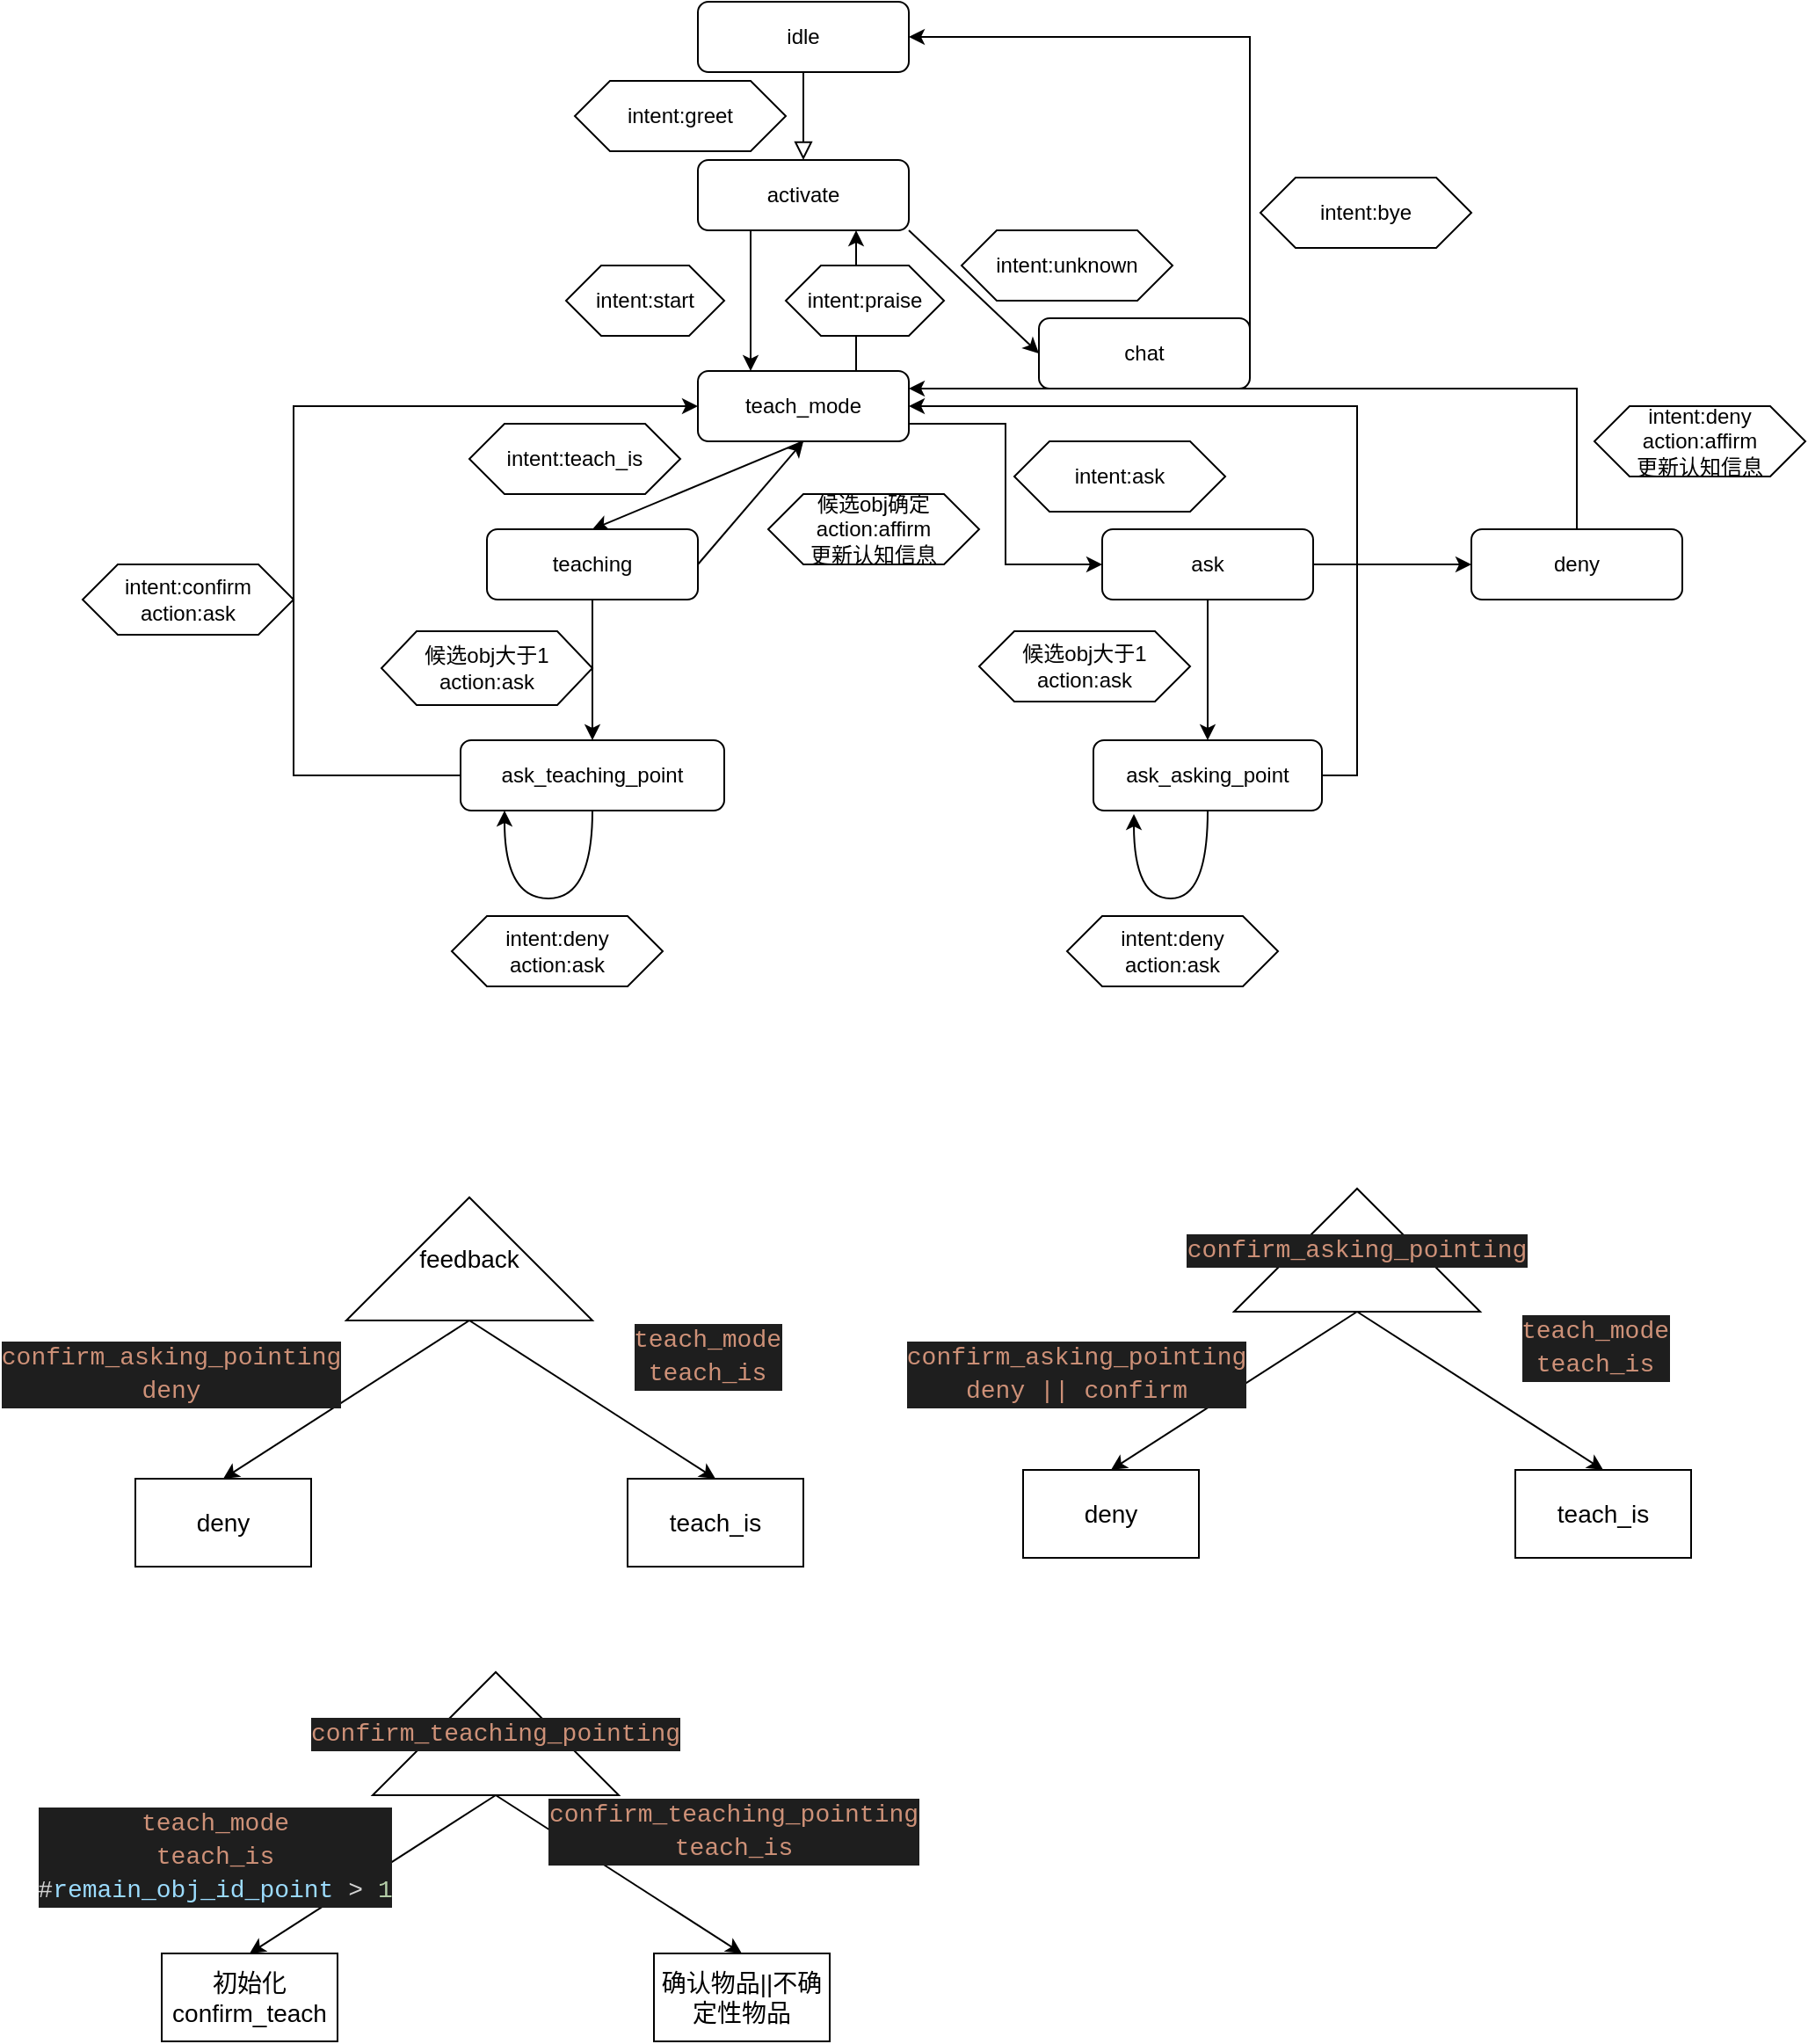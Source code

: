 <mxfile version="16.4.6" type="github">
  <diagram id="D6BylBkNNL8FtkSG672A" name="Page-1">
    <mxGraphModel dx="1650" dy="898" grid="1" gridSize="10" guides="1" tooltips="1" connect="1" arrows="1" fold="1" page="1" pageScale="1" pageWidth="1169" pageHeight="1654" math="0" shadow="0">
      <root>
        <mxCell id="0" />
        <mxCell id="1" parent="0" />
        <mxCell id="P8GiVf-amTZCyg1b9BKk-1" value="" style="rounded=0;html=1;jettySize=auto;orthogonalLoop=1;fontSize=11;endArrow=block;endFill=0;endSize=8;strokeWidth=1;shadow=0;labelBackgroundColor=none;edgeStyle=orthogonalEdgeStyle;entryX=0.5;entryY=0;entryDx=0;entryDy=0;" edge="1" parent="1" source="P8GiVf-amTZCyg1b9BKk-2" target="P8GiVf-amTZCyg1b9BKk-5">
          <mxGeometry relative="1" as="geometry">
            <mxPoint x="460" y="70" as="targetPoint" />
          </mxGeometry>
        </mxCell>
        <mxCell id="P8GiVf-amTZCyg1b9BKk-2" value="idle" style="rounded=1;whiteSpace=wrap;html=1;fontSize=12;glass=0;strokeWidth=1;shadow=0;" vertex="1" parent="1">
          <mxGeometry x="400" width="120" height="40" as="geometry" />
        </mxCell>
        <mxCell id="P8GiVf-amTZCyg1b9BKk-3" style="rounded=0;orthogonalLoop=1;jettySize=auto;html=1;exitX=1;exitY=1;exitDx=0;exitDy=0;entryX=0;entryY=0.5;entryDx=0;entryDy=0;" edge="1" parent="1" source="P8GiVf-amTZCyg1b9BKk-5" target="P8GiVf-amTZCyg1b9BKk-12">
          <mxGeometry relative="1" as="geometry" />
        </mxCell>
        <mxCell id="P8GiVf-amTZCyg1b9BKk-4" style="edgeStyle=orthogonalEdgeStyle;curved=1;rounded=0;orthogonalLoop=1;jettySize=auto;html=1;exitX=0.25;exitY=1;exitDx=0;exitDy=0;entryX=0.25;entryY=0;entryDx=0;entryDy=0;" edge="1" parent="1" source="P8GiVf-amTZCyg1b9BKk-5" target="P8GiVf-amTZCyg1b9BKk-9">
          <mxGeometry relative="1" as="geometry" />
        </mxCell>
        <mxCell id="P8GiVf-amTZCyg1b9BKk-5" value="activate" style="rounded=1;whiteSpace=wrap;html=1;fontSize=12;glass=0;strokeWidth=1;shadow=0;" vertex="1" parent="1">
          <mxGeometry x="400" y="90" width="120" height="40" as="geometry" />
        </mxCell>
        <mxCell id="P8GiVf-amTZCyg1b9BKk-6" style="edgeStyle=none;rounded=0;orthogonalLoop=1;jettySize=auto;html=1;exitX=0.5;exitY=1;exitDx=0;exitDy=0;entryX=0.5;entryY=0;entryDx=0;entryDy=0;" edge="1" parent="1" source="P8GiVf-amTZCyg1b9BKk-9" target="P8GiVf-amTZCyg1b9BKk-18">
          <mxGeometry relative="1" as="geometry" />
        </mxCell>
        <mxCell id="P8GiVf-amTZCyg1b9BKk-7" style="edgeStyle=orthogonalEdgeStyle;rounded=0;orthogonalLoop=1;jettySize=auto;html=1;exitX=1;exitY=0.5;exitDx=0;exitDy=0;entryX=0;entryY=0.5;entryDx=0;entryDy=0;" edge="1" parent="1" source="P8GiVf-amTZCyg1b9BKk-9" target="P8GiVf-amTZCyg1b9BKk-21">
          <mxGeometry relative="1" as="geometry">
            <Array as="points">
              <mxPoint x="520" y="240" />
              <mxPoint x="575" y="240" />
              <mxPoint x="575" y="320" />
            </Array>
          </mxGeometry>
        </mxCell>
        <mxCell id="P8GiVf-amTZCyg1b9BKk-8" style="edgeStyle=orthogonalEdgeStyle;curved=1;rounded=0;orthogonalLoop=1;jettySize=auto;html=1;exitX=0.75;exitY=0;exitDx=0;exitDy=0;entryX=0.75;entryY=1;entryDx=0;entryDy=0;" edge="1" parent="1" source="P8GiVf-amTZCyg1b9BKk-9" target="P8GiVf-amTZCyg1b9BKk-5">
          <mxGeometry relative="1" as="geometry" />
        </mxCell>
        <mxCell id="P8GiVf-amTZCyg1b9BKk-9" value="teach_mode" style="rounded=1;whiteSpace=wrap;html=1;fontSize=12;glass=0;strokeWidth=1;shadow=0;" vertex="1" parent="1">
          <mxGeometry x="400" y="210" width="120" height="40" as="geometry" />
        </mxCell>
        <mxCell id="P8GiVf-amTZCyg1b9BKk-10" value="&lt;span&gt;intent:greet&lt;/span&gt;" style="shape=hexagon;perimeter=hexagonPerimeter2;whiteSpace=wrap;html=1;fixedSize=1;" vertex="1" parent="1">
          <mxGeometry x="330" y="45" width="120" height="40" as="geometry" />
        </mxCell>
        <mxCell id="P8GiVf-amTZCyg1b9BKk-11" style="edgeStyle=none;rounded=0;orthogonalLoop=1;jettySize=auto;html=1;exitX=1;exitY=0.5;exitDx=0;exitDy=0;entryX=1;entryY=0.5;entryDx=0;entryDy=0;" edge="1" parent="1" source="P8GiVf-amTZCyg1b9BKk-12" target="P8GiVf-amTZCyg1b9BKk-2">
          <mxGeometry relative="1" as="geometry">
            <Array as="points">
              <mxPoint x="714" y="20" />
            </Array>
          </mxGeometry>
        </mxCell>
        <mxCell id="P8GiVf-amTZCyg1b9BKk-12" value="chat" style="rounded=1;whiteSpace=wrap;html=1;fontSize=12;glass=0;strokeWidth=1;shadow=0;" vertex="1" parent="1">
          <mxGeometry x="594" y="180" width="120" height="40" as="geometry" />
        </mxCell>
        <mxCell id="P8GiVf-amTZCyg1b9BKk-13" value="&lt;span&gt;intent:unknown&lt;/span&gt;" style="shape=hexagon;perimeter=hexagonPerimeter2;whiteSpace=wrap;html=1;fixedSize=1;" vertex="1" parent="1">
          <mxGeometry x="550" y="130" width="120" height="40" as="geometry" />
        </mxCell>
        <mxCell id="P8GiVf-amTZCyg1b9BKk-14" value="&lt;span&gt;intent:start&lt;/span&gt;" style="shape=hexagon;perimeter=hexagonPerimeter2;whiteSpace=wrap;html=1;fixedSize=1;" vertex="1" parent="1">
          <mxGeometry x="325" y="150" width="90" height="40" as="geometry" />
        </mxCell>
        <mxCell id="P8GiVf-amTZCyg1b9BKk-15" value="&lt;span&gt;intent:bye&lt;/span&gt;" style="shape=hexagon;perimeter=hexagonPerimeter2;whiteSpace=wrap;html=1;fixedSize=1;" vertex="1" parent="1">
          <mxGeometry x="720" y="100" width="120" height="40" as="geometry" />
        </mxCell>
        <mxCell id="P8GiVf-amTZCyg1b9BKk-16" style="edgeStyle=none;rounded=0;orthogonalLoop=1;jettySize=auto;html=1;exitX=1;exitY=0.5;exitDx=0;exitDy=0;" edge="1" parent="1" source="P8GiVf-amTZCyg1b9BKk-18">
          <mxGeometry relative="1" as="geometry">
            <mxPoint x="460" y="250" as="targetPoint" />
          </mxGeometry>
        </mxCell>
        <mxCell id="P8GiVf-amTZCyg1b9BKk-17" style="edgeStyle=none;rounded=0;orthogonalLoop=1;jettySize=auto;html=1;exitX=0.5;exitY=1;exitDx=0;exitDy=0;entryX=0.5;entryY=0;entryDx=0;entryDy=0;" edge="1" parent="1" source="P8GiVf-amTZCyg1b9BKk-18" target="P8GiVf-amTZCyg1b9BKk-25">
          <mxGeometry relative="1" as="geometry" />
        </mxCell>
        <mxCell id="P8GiVf-amTZCyg1b9BKk-18" value="teaching" style="rounded=1;whiteSpace=wrap;html=1;fontSize=12;glass=0;strokeWidth=1;shadow=0;" vertex="1" parent="1">
          <mxGeometry x="280" y="300" width="120" height="40" as="geometry" />
        </mxCell>
        <mxCell id="P8GiVf-amTZCyg1b9BKk-19" style="edgeStyle=orthogonalEdgeStyle;rounded=0;orthogonalLoop=1;jettySize=auto;html=1;exitX=0.5;exitY=1;exitDx=0;exitDy=0;entryX=0.5;entryY=0;entryDx=0;entryDy=0;" edge="1" parent="1" source="P8GiVf-amTZCyg1b9BKk-21" target="P8GiVf-amTZCyg1b9BKk-32">
          <mxGeometry relative="1" as="geometry" />
        </mxCell>
        <mxCell id="P8GiVf-amTZCyg1b9BKk-20" style="edgeStyle=orthogonalEdgeStyle;curved=1;rounded=0;orthogonalLoop=1;jettySize=auto;html=1;exitX=1;exitY=0.5;exitDx=0;exitDy=0;entryX=0;entryY=0.5;entryDx=0;entryDy=0;" edge="1" parent="1" source="P8GiVf-amTZCyg1b9BKk-21" target="P8GiVf-amTZCyg1b9BKk-35">
          <mxGeometry relative="1" as="geometry" />
        </mxCell>
        <mxCell id="P8GiVf-amTZCyg1b9BKk-21" value="ask" style="rounded=1;whiteSpace=wrap;html=1;fontSize=12;glass=0;strokeWidth=1;shadow=0;" vertex="1" parent="1">
          <mxGeometry x="630" y="300" width="120" height="40" as="geometry" />
        </mxCell>
        <mxCell id="P8GiVf-amTZCyg1b9BKk-22" value="&lt;span&gt;intent:teach_is&lt;/span&gt;" style="shape=hexagon;perimeter=hexagonPerimeter2;whiteSpace=wrap;html=1;fixedSize=1;" vertex="1" parent="1">
          <mxGeometry x="270" y="240" width="120" height="40" as="geometry" />
        </mxCell>
        <mxCell id="P8GiVf-amTZCyg1b9BKk-23" style="edgeStyle=orthogonalEdgeStyle;rounded=0;orthogonalLoop=1;jettySize=auto;html=1;exitX=0;exitY=0.5;exitDx=0;exitDy=0;entryX=0;entryY=0.5;entryDx=0;entryDy=0;" edge="1" parent="1" source="P8GiVf-amTZCyg1b9BKk-25" target="P8GiVf-amTZCyg1b9BKk-9">
          <mxGeometry relative="1" as="geometry">
            <Array as="points">
              <mxPoint x="170" y="440" />
              <mxPoint x="170" y="230" />
            </Array>
          </mxGeometry>
        </mxCell>
        <mxCell id="P8GiVf-amTZCyg1b9BKk-24" style="edgeStyle=orthogonalEdgeStyle;rounded=0;orthogonalLoop=1;jettySize=auto;html=1;exitX=0.5;exitY=1;exitDx=0;exitDy=0;curved=1;" edge="1" parent="1" source="P8GiVf-amTZCyg1b9BKk-25" target="P8GiVf-amTZCyg1b9BKk-25">
          <mxGeometry relative="1" as="geometry">
            <mxPoint x="310" y="470" as="targetPoint" />
            <Array as="points">
              <mxPoint x="340" y="510" />
              <mxPoint x="290" y="510" />
            </Array>
          </mxGeometry>
        </mxCell>
        <mxCell id="P8GiVf-amTZCyg1b9BKk-25" value="ask_teaching_point" style="rounded=1;whiteSpace=wrap;html=1;fontSize=12;glass=0;strokeWidth=1;shadow=0;" vertex="1" parent="1">
          <mxGeometry x="265" y="420" width="150" height="40" as="geometry" />
        </mxCell>
        <mxCell id="P8GiVf-amTZCyg1b9BKk-26" value="&lt;span&gt;候选obj确定&lt;br&gt;action:affirm&lt;br&gt;更新认知信息&lt;br&gt;&lt;/span&gt;" style="shape=hexagon;perimeter=hexagonPerimeter2;whiteSpace=wrap;html=1;fixedSize=1;" vertex="1" parent="1">
          <mxGeometry x="440" y="280" width="120" height="40" as="geometry" />
        </mxCell>
        <mxCell id="P8GiVf-amTZCyg1b9BKk-27" value="&lt;span&gt;候选obj大于1&lt;br&gt;action:&lt;/span&gt;ask&lt;span&gt;&lt;br&gt;&lt;/span&gt;" style="shape=hexagon;perimeter=hexagonPerimeter2;whiteSpace=wrap;html=1;fixedSize=1;" vertex="1" parent="1">
          <mxGeometry x="220" y="358" width="120" height="42" as="geometry" />
        </mxCell>
        <mxCell id="P8GiVf-amTZCyg1b9BKk-28" value="&lt;span&gt;intent:confirm&lt;br&gt;action:ask&lt;br&gt;&lt;/span&gt;" style="shape=hexagon;perimeter=hexagonPerimeter2;whiteSpace=wrap;html=1;fixedSize=1;" vertex="1" parent="1">
          <mxGeometry x="50" y="320" width="120" height="40" as="geometry" />
        </mxCell>
        <mxCell id="P8GiVf-amTZCyg1b9BKk-29" value="&lt;span&gt;intent:deny&lt;br&gt;action:ask&lt;br&gt;&lt;/span&gt;" style="shape=hexagon;perimeter=hexagonPerimeter2;whiteSpace=wrap;html=1;fixedSize=1;" vertex="1" parent="1">
          <mxGeometry x="260" y="520" width="120" height="40" as="geometry" />
        </mxCell>
        <mxCell id="P8GiVf-amTZCyg1b9BKk-30" value="&lt;span&gt;intent:ask&lt;br&gt;&lt;/span&gt;" style="shape=hexagon;perimeter=hexagonPerimeter2;whiteSpace=wrap;html=1;fixedSize=1;" vertex="1" parent="1">
          <mxGeometry x="580" y="250" width="120" height="40" as="geometry" />
        </mxCell>
        <mxCell id="P8GiVf-amTZCyg1b9BKk-31" style="edgeStyle=orthogonalEdgeStyle;rounded=0;orthogonalLoop=1;jettySize=auto;html=1;exitX=1;exitY=0.5;exitDx=0;exitDy=0;entryX=1;entryY=0.5;entryDx=0;entryDy=0;" edge="1" parent="1" source="P8GiVf-amTZCyg1b9BKk-32" target="P8GiVf-amTZCyg1b9BKk-9">
          <mxGeometry relative="1" as="geometry" />
        </mxCell>
        <mxCell id="P8GiVf-amTZCyg1b9BKk-32" value="ask_asking_point" style="rounded=1;whiteSpace=wrap;html=1;fontSize=12;glass=0;strokeWidth=1;shadow=0;" vertex="1" parent="1">
          <mxGeometry x="625" y="420" width="130" height="40" as="geometry" />
        </mxCell>
        <mxCell id="P8GiVf-amTZCyg1b9BKk-33" value="&lt;span&gt;候选obj大于1&lt;br&gt;action:ask&lt;br&gt;&lt;/span&gt;" style="shape=hexagon;perimeter=hexagonPerimeter2;whiteSpace=wrap;html=1;fixedSize=1;" vertex="1" parent="1">
          <mxGeometry x="560" y="358" width="120" height="40" as="geometry" />
        </mxCell>
        <mxCell id="P8GiVf-amTZCyg1b9BKk-34" style="edgeStyle=orthogonalEdgeStyle;rounded=0;orthogonalLoop=1;jettySize=auto;html=1;exitX=0.5;exitY=0;exitDx=0;exitDy=0;entryX=1;entryY=0.25;entryDx=0;entryDy=0;" edge="1" parent="1" source="P8GiVf-amTZCyg1b9BKk-35" target="P8GiVf-amTZCyg1b9BKk-9">
          <mxGeometry relative="1" as="geometry">
            <Array as="points">
              <mxPoint x="900" y="220" />
            </Array>
          </mxGeometry>
        </mxCell>
        <mxCell id="P8GiVf-amTZCyg1b9BKk-35" value="deny" style="rounded=1;whiteSpace=wrap;html=1;fontSize=12;glass=0;strokeWidth=1;shadow=0;" vertex="1" parent="1">
          <mxGeometry x="840" y="300" width="120" height="40" as="geometry" />
        </mxCell>
        <mxCell id="P8GiVf-amTZCyg1b9BKk-36" style="edgeStyle=orthogonalEdgeStyle;curved=1;rounded=0;orthogonalLoop=1;jettySize=auto;html=1;exitX=0.5;exitY=1;exitDx=0;exitDy=0;entryX=0.177;entryY=1.05;entryDx=0;entryDy=0;entryPerimeter=0;" edge="1" parent="1" source="P8GiVf-amTZCyg1b9BKk-32" target="P8GiVf-amTZCyg1b9BKk-32">
          <mxGeometry relative="1" as="geometry">
            <Array as="points">
              <mxPoint x="690" y="510" />
              <mxPoint x="648" y="510" />
            </Array>
          </mxGeometry>
        </mxCell>
        <mxCell id="P8GiVf-amTZCyg1b9BKk-37" value="&lt;span&gt;intent:deny&lt;br&gt;action:ask&lt;br&gt;&lt;/span&gt;" style="shape=hexagon;perimeter=hexagonPerimeter2;whiteSpace=wrap;html=1;fixedSize=1;" vertex="1" parent="1">
          <mxGeometry x="610" y="520" width="120" height="40" as="geometry" />
        </mxCell>
        <mxCell id="P8GiVf-amTZCyg1b9BKk-38" value="&lt;span&gt;intent:praise&lt;/span&gt;" style="shape=hexagon;perimeter=hexagonPerimeter2;whiteSpace=wrap;html=1;fixedSize=1;" vertex="1" parent="1">
          <mxGeometry x="450" y="150" width="90" height="40" as="geometry" />
        </mxCell>
        <mxCell id="P8GiVf-amTZCyg1b9BKk-39" value="&lt;span&gt;intent:deny&lt;br&gt;action:affirm&lt;br&gt;更新认知信息&lt;br&gt;&lt;/span&gt;" style="shape=hexagon;perimeter=hexagonPerimeter2;whiteSpace=wrap;html=1;fixedSize=1;" vertex="1" parent="1">
          <mxGeometry x="910" y="230" width="120" height="40" as="geometry" />
        </mxCell>
        <mxCell id="P8GiVf-amTZCyg1b9BKk-40" value="&lt;font style=&quot;font-size: 14px&quot;&gt;feedback&lt;/font&gt;" style="triangle;whiteSpace=wrap;html=1;direction=north;" vertex="1" parent="1">
          <mxGeometry x="200" y="680" width="140" height="70" as="geometry" />
        </mxCell>
        <mxCell id="P8GiVf-amTZCyg1b9BKk-41" value="" style="endArrow=classic;html=1;rounded=0;fontSize=14;exitX=0;exitY=0.5;exitDx=0;exitDy=0;entryX=0.5;entryY=0;entryDx=0;entryDy=0;" edge="1" parent="1" source="P8GiVf-amTZCyg1b9BKk-40" target="P8GiVf-amTZCyg1b9BKk-43">
          <mxGeometry width="50" height="50" relative="1" as="geometry">
            <mxPoint x="690" y="840" as="sourcePoint" />
            <mxPoint x="210" y="810" as="targetPoint" />
          </mxGeometry>
        </mxCell>
        <mxCell id="P8GiVf-amTZCyg1b9BKk-42" value="" style="endArrow=classic;html=1;rounded=0;fontSize=14;exitX=0;exitY=0.5;exitDx=0;exitDy=0;entryX=0.5;entryY=0;entryDx=0;entryDy=0;" edge="1" parent="1" source="P8GiVf-amTZCyg1b9BKk-40" target="P8GiVf-amTZCyg1b9BKk-44">
          <mxGeometry width="50" height="50" relative="1" as="geometry">
            <mxPoint x="280" y="760" as="sourcePoint" />
            <mxPoint x="320" y="810" as="targetPoint" />
          </mxGeometry>
        </mxCell>
        <mxCell id="P8GiVf-amTZCyg1b9BKk-43" value="deny" style="rounded=0;whiteSpace=wrap;html=1;fontSize=14;" vertex="1" parent="1">
          <mxGeometry x="80" y="840" width="100" height="50" as="geometry" />
        </mxCell>
        <mxCell id="P8GiVf-amTZCyg1b9BKk-44" value="teach_is" style="rounded=0;whiteSpace=wrap;html=1;fontSize=14;" vertex="1" parent="1">
          <mxGeometry x="360" y="840" width="100" height="50" as="geometry" />
        </mxCell>
        <mxCell id="P8GiVf-amTZCyg1b9BKk-45" value="&lt;div style=&quot;color: rgb(212 , 212 , 212) ; background-color: rgb(30 , 30 , 30) ; font-family: &amp;#34;consolas&amp;#34; , &amp;#34;courier new&amp;#34; , monospace ; line-height: 19px&quot;&gt;&lt;span style=&quot;color: #ce9178&quot;&gt;confirm_asking_pointing&lt;/span&gt;&lt;/div&gt;&lt;div style=&quot;color: rgb(212 , 212 , 212) ; background-color: rgb(30 , 30 , 30) ; font-family: &amp;#34;consolas&amp;#34; , &amp;#34;courier new&amp;#34; , monospace ; line-height: 19px&quot;&gt;&lt;span style=&quot;color: #ce9178&quot;&gt;deny&lt;/span&gt;&lt;/div&gt;" style="text;html=1;align=center;verticalAlign=middle;resizable=0;points=[];autosize=1;strokeColor=none;fillColor=none;fontSize=14;" vertex="1" parent="1">
          <mxGeometry x="5" y="760" width="190" height="40" as="geometry" />
        </mxCell>
        <mxCell id="P8GiVf-amTZCyg1b9BKk-46" value="&lt;div style=&quot;color: rgb(212 , 212 , 212) ; background-color: rgb(30 , 30 , 30) ; font-family: &amp;#34;consolas&amp;#34; , &amp;#34;courier new&amp;#34; , monospace ; line-height: 19px&quot;&gt;&lt;span style=&quot;color: #ce9178&quot;&gt;teach_mode&lt;/span&gt;&lt;/div&gt;&lt;div style=&quot;color: rgb(212 , 212 , 212) ; background-color: rgb(30 , 30 , 30) ; font-family: &amp;#34;consolas&amp;#34; , &amp;#34;courier new&amp;#34; , monospace ; line-height: 19px&quot;&gt;&lt;span style=&quot;color: #ce9178&quot;&gt;teach_is&lt;/span&gt;&lt;/div&gt;" style="text;html=1;align=center;verticalAlign=middle;resizable=0;points=[];autosize=1;strokeColor=none;fillColor=none;fontSize=14;" vertex="1" parent="1">
          <mxGeometry x="360" y="750" width="90" height="40" as="geometry" />
        </mxCell>
        <mxCell id="P8GiVf-amTZCyg1b9BKk-47" value="&lt;div style=&quot;color: rgb(212 , 212 , 212) ; background-color: rgb(30 , 30 , 30) ; font-family: &amp;#34;consolas&amp;#34; , &amp;#34;courier new&amp;#34; , monospace ; font-size: 14px ; line-height: 19px&quot;&gt;&lt;span style=&quot;color: #ce9178&quot;&gt;confirm_asking_pointing&lt;/span&gt;&lt;/div&gt;" style="triangle;whiteSpace=wrap;html=1;direction=north;" vertex="1" parent="1">
          <mxGeometry x="705" y="675" width="140" height="70" as="geometry" />
        </mxCell>
        <mxCell id="P8GiVf-amTZCyg1b9BKk-48" value="" style="endArrow=classic;html=1;rounded=0;fontSize=14;exitX=0;exitY=0.5;exitDx=0;exitDy=0;entryX=0.5;entryY=0;entryDx=0;entryDy=0;" edge="1" source="P8GiVf-amTZCyg1b9BKk-47" target="P8GiVf-amTZCyg1b9BKk-50" parent="1">
          <mxGeometry width="50" height="50" relative="1" as="geometry">
            <mxPoint x="1195" y="835" as="sourcePoint" />
            <mxPoint x="715" y="805" as="targetPoint" />
          </mxGeometry>
        </mxCell>
        <mxCell id="P8GiVf-amTZCyg1b9BKk-49" value="" style="endArrow=classic;html=1;rounded=0;fontSize=14;exitX=0;exitY=0.5;exitDx=0;exitDy=0;entryX=0.5;entryY=0;entryDx=0;entryDy=0;" edge="1" source="P8GiVf-amTZCyg1b9BKk-47" target="P8GiVf-amTZCyg1b9BKk-51" parent="1">
          <mxGeometry width="50" height="50" relative="1" as="geometry">
            <mxPoint x="785" y="755" as="sourcePoint" />
            <mxPoint x="825" y="805" as="targetPoint" />
          </mxGeometry>
        </mxCell>
        <mxCell id="P8GiVf-amTZCyg1b9BKk-50" value="deny" style="rounded=0;whiteSpace=wrap;html=1;fontSize=14;" vertex="1" parent="1">
          <mxGeometry x="585" y="835" width="100" height="50" as="geometry" />
        </mxCell>
        <mxCell id="P8GiVf-amTZCyg1b9BKk-51" value="teach_is" style="rounded=0;whiteSpace=wrap;html=1;fontSize=14;" vertex="1" parent="1">
          <mxGeometry x="865" y="835" width="100" height="50" as="geometry" />
        </mxCell>
        <mxCell id="P8GiVf-amTZCyg1b9BKk-52" value="&lt;div style=&quot;color: rgb(212 , 212 , 212) ; background-color: rgb(30 , 30 , 30) ; font-family: &amp;#34;consolas&amp;#34; , &amp;#34;courier new&amp;#34; , monospace ; line-height: 19px&quot;&gt;&lt;span style=&quot;color: #ce9178&quot;&gt;teach_mode&lt;/span&gt;&lt;/div&gt;&lt;div style=&quot;color: rgb(212 , 212 , 212) ; background-color: rgb(30 , 30 , 30) ; font-family: &amp;#34;consolas&amp;#34; , &amp;#34;courier new&amp;#34; , monospace ; line-height: 19px&quot;&gt;&lt;span style=&quot;color: #ce9178&quot;&gt;teach_is&lt;/span&gt;&lt;/div&gt;" style="text;html=1;align=center;verticalAlign=middle;resizable=0;points=[];autosize=1;strokeColor=none;fillColor=none;fontSize=14;" vertex="1" parent="1">
          <mxGeometry x="865" y="745" width="90" height="40" as="geometry" />
        </mxCell>
        <mxCell id="P8GiVf-amTZCyg1b9BKk-53" value="&lt;div style=&quot;color: rgb(212 , 212 , 212) ; background-color: rgb(30 , 30 , 30) ; font-family: &amp;#34;consolas&amp;#34; , &amp;#34;courier new&amp;#34; , monospace ; line-height: 19px&quot;&gt;&lt;span style=&quot;color: #ce9178&quot;&gt;confirm_asking_pointing&lt;/span&gt;&lt;/div&gt;&lt;div style=&quot;color: rgb(212 , 212 , 212) ; background-color: rgb(30 , 30 , 30) ; font-family: &amp;#34;consolas&amp;#34; , &amp;#34;courier new&amp;#34; , monospace ; line-height: 19px&quot;&gt;&lt;span style=&quot;color: #ce9178&quot;&gt;deny || confirm&lt;br&gt;&lt;/span&gt;&lt;/div&gt;" style="text;html=1;align=center;verticalAlign=middle;resizable=0;points=[];autosize=1;strokeColor=none;fillColor=none;fontSize=14;" vertex="1" parent="1">
          <mxGeometry x="520" y="760" width="190" height="40" as="geometry" />
        </mxCell>
        <mxCell id="P8GiVf-amTZCyg1b9BKk-54" value="&lt;div style=&quot;color: rgb(212 , 212 , 212) ; background-color: rgb(30 , 30 , 30) ; font-family: &amp;#34;consolas&amp;#34; , &amp;#34;courier new&amp;#34; , monospace ; font-size: 14px ; line-height: 19px&quot;&gt;&lt;div style=&quot;font-family: &amp;#34;consolas&amp;#34; , &amp;#34;courier new&amp;#34; , monospace ; line-height: 19px&quot;&gt;&lt;span style=&quot;color: #ce9178&quot;&gt;confirm_teaching_pointing&lt;/span&gt;&lt;/div&gt;&lt;/div&gt;" style="triangle;whiteSpace=wrap;html=1;direction=north;" vertex="1" parent="1">
          <mxGeometry x="215" y="950" width="140" height="70" as="geometry" />
        </mxCell>
        <mxCell id="P8GiVf-amTZCyg1b9BKk-55" value="" style="endArrow=classic;html=1;rounded=0;fontSize=14;exitX=0;exitY=0.5;exitDx=0;exitDy=0;entryX=0.5;entryY=0;entryDx=0;entryDy=0;" edge="1" parent="1" source="P8GiVf-amTZCyg1b9BKk-54" target="P8GiVf-amTZCyg1b9BKk-57">
          <mxGeometry width="50" height="50" relative="1" as="geometry">
            <mxPoint x="705" y="1110" as="sourcePoint" />
            <mxPoint x="225" y="1080" as="targetPoint" />
          </mxGeometry>
        </mxCell>
        <mxCell id="P8GiVf-amTZCyg1b9BKk-56" value="" style="endArrow=classic;html=1;rounded=0;fontSize=14;exitX=0;exitY=0.5;exitDx=0;exitDy=0;entryX=0.5;entryY=0;entryDx=0;entryDy=0;" edge="1" parent="1" source="P8GiVf-amTZCyg1b9BKk-54" target="P8GiVf-amTZCyg1b9BKk-58">
          <mxGeometry width="50" height="50" relative="1" as="geometry">
            <mxPoint x="295" y="1030" as="sourcePoint" />
            <mxPoint x="335" y="1080" as="targetPoint" />
          </mxGeometry>
        </mxCell>
        <mxCell id="P8GiVf-amTZCyg1b9BKk-57" value="初始化confirm_teach" style="rounded=0;whiteSpace=wrap;html=1;fontSize=14;" vertex="1" parent="1">
          <mxGeometry x="95" y="1110" width="100" height="50" as="geometry" />
        </mxCell>
        <mxCell id="P8GiVf-amTZCyg1b9BKk-58" value="确认物品||不确定性物品" style="rounded=0;whiteSpace=wrap;html=1;fontSize=14;" vertex="1" parent="1">
          <mxGeometry x="375" y="1110" width="100" height="50" as="geometry" />
        </mxCell>
        <mxCell id="P8GiVf-amTZCyg1b9BKk-59" value="&lt;div style=&quot;color: rgb(212 , 212 , 212) ; background-color: rgb(30 , 30 , 30) ; font-family: &amp;#34;consolas&amp;#34; , &amp;#34;courier new&amp;#34; , monospace ; line-height: 19px&quot;&gt;&lt;span style=&quot;color: rgb(206 , 145 , 120)&quot;&gt;confirm_teaching_pointing&lt;/span&gt;&lt;br&gt;&lt;/div&gt;&lt;div style=&quot;color: rgb(212 , 212 , 212) ; background-color: rgb(30 , 30 , 30) ; font-family: &amp;#34;consolas&amp;#34; , &amp;#34;courier new&amp;#34; , monospace ; line-height: 19px&quot;&gt;&lt;span style=&quot;color: #ce9178&quot;&gt;teach_is&lt;/span&gt;&lt;/div&gt;" style="text;html=1;align=center;verticalAlign=middle;resizable=0;points=[];autosize=1;strokeColor=none;fillColor=none;fontSize=14;" vertex="1" parent="1">
          <mxGeometry x="315" y="1020" width="210" height="40" as="geometry" />
        </mxCell>
        <mxCell id="P8GiVf-amTZCyg1b9BKk-60" value="&lt;div style=&quot;color: rgb(212 , 212 , 212) ; background-color: rgb(30 , 30 , 30) ; font-family: &amp;#34;consolas&amp;#34; , &amp;#34;courier new&amp;#34; , monospace ; line-height: 19px&quot;&gt;&lt;div style=&quot;font-family: &amp;#34;consolas&amp;#34; , &amp;#34;courier new&amp;#34; , monospace ; line-height: 19px&quot;&gt;&lt;span style=&quot;color: #ce9178&quot;&gt;teach_mode&lt;/span&gt;&lt;/div&gt;&lt;/div&gt;&lt;div style=&quot;color: rgb(212 , 212 , 212) ; background-color: rgb(30 , 30 , 30) ; font-family: &amp;#34;consolas&amp;#34; , &amp;#34;courier new&amp;#34; , monospace ; line-height: 19px&quot;&gt;&lt;div style=&quot;font-family: &amp;#34;consolas&amp;#34; , &amp;#34;courier new&amp;#34; , monospace ; line-height: 19px&quot;&gt;&lt;span style=&quot;color: #ce9178&quot;&gt;teach_is&lt;/span&gt;&lt;/div&gt;&lt;div style=&quot;font-family: &amp;#34;consolas&amp;#34; , &amp;#34;courier new&amp;#34; , monospace ; line-height: 19px&quot;&gt;&lt;div style=&quot;line-height: 19px&quot;&gt;#&lt;span style=&quot;color: #9cdcfe&quot;&gt;remain_obj_id_point&lt;/span&gt; &amp;gt; &lt;span style=&quot;color: #b5cea8&quot;&gt;1&lt;/span&gt;&lt;/div&gt;&lt;/div&gt;&lt;/div&gt;" style="text;html=1;align=center;verticalAlign=middle;resizable=0;points=[];autosize=1;strokeColor=none;fillColor=none;fontSize=14;" vertex="1" parent="1">
          <mxGeometry x="25" y="1025" width="200" height="60" as="geometry" />
        </mxCell>
      </root>
    </mxGraphModel>
  </diagram>
</mxfile>
